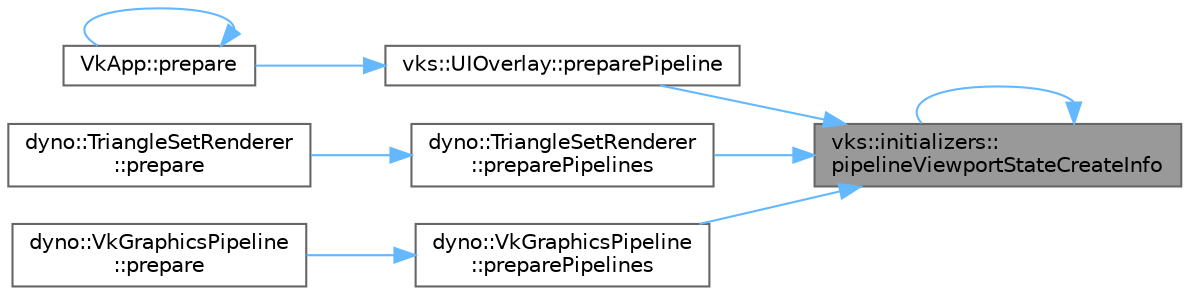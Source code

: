 digraph "vks::initializers::pipelineViewportStateCreateInfo"
{
 // LATEX_PDF_SIZE
  bgcolor="transparent";
  edge [fontname=Helvetica,fontsize=10,labelfontname=Helvetica,labelfontsize=10];
  node [fontname=Helvetica,fontsize=10,shape=box,height=0.2,width=0.4];
  rankdir="RL";
  Node1 [id="Node000001",label="vks::initializers::\lpipelineViewportStateCreateInfo",height=0.2,width=0.4,color="gray40", fillcolor="grey60", style="filled", fontcolor="black",tooltip=" "];
  Node1 -> Node1 [id="edge1_Node000001_Node000001",dir="back",color="steelblue1",style="solid",tooltip=" "];
  Node1 -> Node2 [id="edge2_Node000001_Node000002",dir="back",color="steelblue1",style="solid",tooltip=" "];
  Node2 [id="Node000002",label="vks::UIOverlay::preparePipeline",height=0.2,width=0.4,color="grey40", fillcolor="white", style="filled",URL="$classvks_1_1_u_i_overlay.html#acb538285f075feb5d74b7ef6edde6250",tooltip=" "];
  Node2 -> Node3 [id="edge3_Node000002_Node000003",dir="back",color="steelblue1",style="solid",tooltip=" "];
  Node3 [id="Node000003",label="VkApp::prepare",height=0.2,width=0.4,color="grey40", fillcolor="white", style="filled",URL="$class_vk_app.html#aa232b32eb5b90698500190d0fe004cdb",tooltip="Prepares all Vulkan resources and functions required to run the sample."];
  Node3 -> Node3 [id="edge4_Node000003_Node000003",dir="back",color="steelblue1",style="solid",tooltip=" "];
  Node1 -> Node4 [id="edge5_Node000001_Node000004",dir="back",color="steelblue1",style="solid",tooltip=" "];
  Node4 [id="Node000004",label="dyno::TriangleSetRenderer\l::preparePipelines",height=0.2,width=0.4,color="grey40", fillcolor="white", style="filled",URL="$classdyno_1_1_triangle_set_renderer.html#aa75dd4fdeca3a0b61bb47b6d43f66839",tooltip=" "];
  Node4 -> Node5 [id="edge6_Node000004_Node000005",dir="back",color="steelblue1",style="solid",tooltip=" "];
  Node5 [id="Node000005",label="dyno::TriangleSetRenderer\l::prepare",height=0.2,width=0.4,color="grey40", fillcolor="white", style="filled",URL="$classdyno_1_1_triangle_set_renderer.html#a9a6ef9e01ee85177d693602b6d668b11",tooltip=" "];
  Node1 -> Node6 [id="edge7_Node000001_Node000006",dir="back",color="steelblue1",style="solid",tooltip=" "];
  Node6 [id="Node000006",label="dyno::VkGraphicsPipeline\l::preparePipelines",height=0.2,width=0.4,color="grey40", fillcolor="white", style="filled",URL="$classdyno_1_1_vk_graphics_pipeline.html#a0a89f28e35af14b5a6e1bd049012e06e",tooltip=" "];
  Node6 -> Node7 [id="edge8_Node000006_Node000007",dir="back",color="steelblue1",style="solid",tooltip=" "];
  Node7 [id="Node000007",label="dyno::VkGraphicsPipeline\l::prepare",height=0.2,width=0.4,color="grey40", fillcolor="white", style="filled",URL="$classdyno_1_1_vk_graphics_pipeline.html#a64bc9899217f71a4f36a37fa3767fd5d",tooltip=" "];
}
